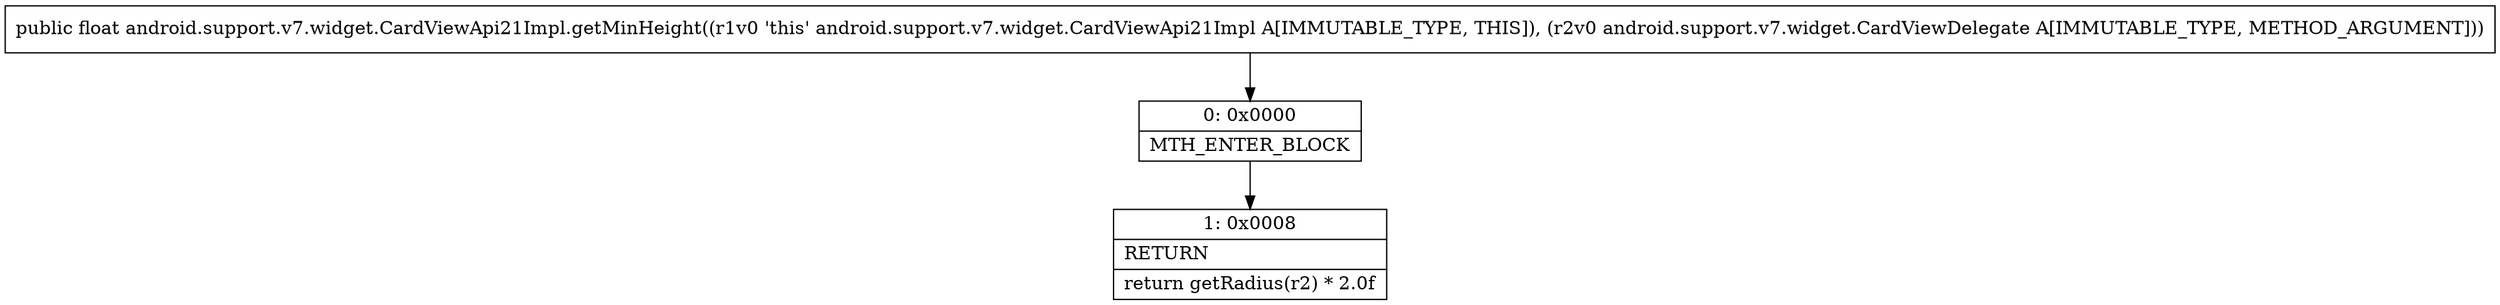 digraph "CFG forandroid.support.v7.widget.CardViewApi21Impl.getMinHeight(Landroid\/support\/v7\/widget\/CardViewDelegate;)F" {
Node_0 [shape=record,label="{0\:\ 0x0000|MTH_ENTER_BLOCK\l}"];
Node_1 [shape=record,label="{1\:\ 0x0008|RETURN\l|return getRadius(r2) * 2.0f\l}"];
MethodNode[shape=record,label="{public float android.support.v7.widget.CardViewApi21Impl.getMinHeight((r1v0 'this' android.support.v7.widget.CardViewApi21Impl A[IMMUTABLE_TYPE, THIS]), (r2v0 android.support.v7.widget.CardViewDelegate A[IMMUTABLE_TYPE, METHOD_ARGUMENT])) }"];
MethodNode -> Node_0;
Node_0 -> Node_1;
}

